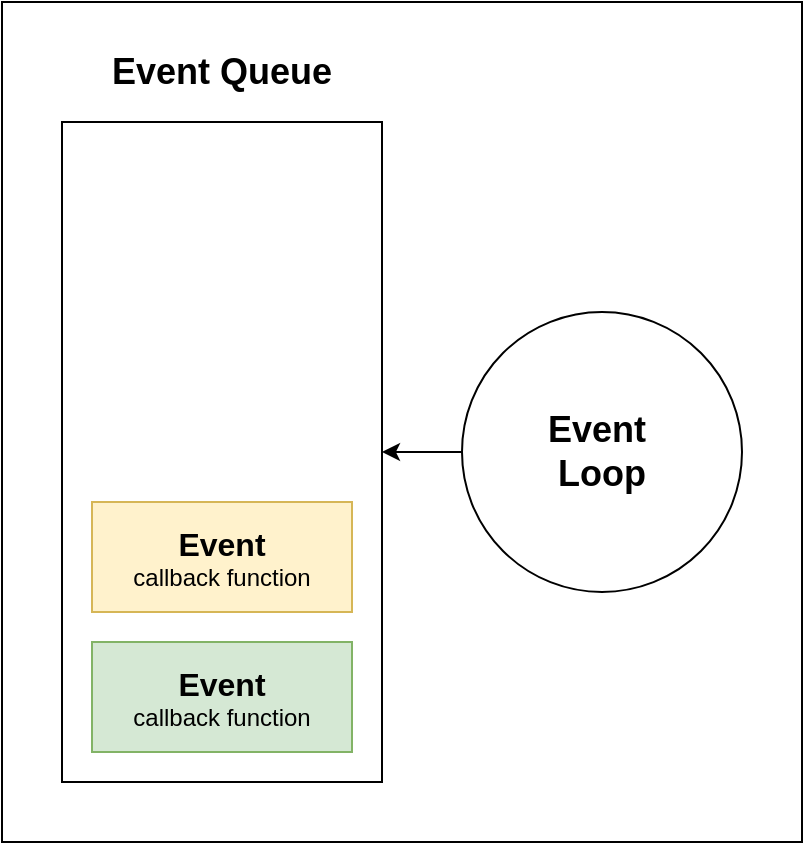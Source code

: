 <mxfile version="21.4.0" type="device" pages="2">
  <diagram name="Page-1" id="5DR9g9Azi6W64938mu2l">
    <mxGraphModel dx="1242" dy="828" grid="1" gridSize="10" guides="1" tooltips="1" connect="1" arrows="1" fold="1" page="1" pageScale="1" pageWidth="827" pageHeight="1169" math="0" shadow="0">
      <root>
        <mxCell id="0" />
        <mxCell id="1" parent="0" />
        <mxCell id="fiDsNhdY71zRaWYxNTFs-1" value="" style="rounded=0;whiteSpace=wrap;html=1;" vertex="1" parent="1">
          <mxGeometry x="170" y="140" width="400" height="420" as="geometry" />
        </mxCell>
        <mxCell id="fiDsNhdY71zRaWYxNTFs-2" value="" style="rounded=0;whiteSpace=wrap;html=1;" vertex="1" parent="1">
          <mxGeometry x="200" y="200" width="160" height="330" as="geometry" />
        </mxCell>
        <mxCell id="fiDsNhdY71zRaWYxNTFs-3" value="Event Queue" style="text;html=1;strokeColor=none;fillColor=none;align=center;verticalAlign=middle;whiteSpace=wrap;rounded=0;fontStyle=1;fontSize=18;" vertex="1" parent="1">
          <mxGeometry x="200" y="160" width="160" height="30" as="geometry" />
        </mxCell>
        <mxCell id="fiDsNhdY71zRaWYxNTFs-5" style="edgeStyle=orthogonalEdgeStyle;rounded=0;orthogonalLoop=1;jettySize=auto;html=1;" edge="1" parent="1" source="fiDsNhdY71zRaWYxNTFs-4" target="fiDsNhdY71zRaWYxNTFs-2">
          <mxGeometry relative="1" as="geometry" />
        </mxCell>
        <mxCell id="fiDsNhdY71zRaWYxNTFs-4" value="Event&amp;nbsp;&lt;br style=&quot;font-size: 18px;&quot;&gt;Loop" style="ellipse;whiteSpace=wrap;html=1;aspect=fixed;fontStyle=1;fontSize=18;" vertex="1" parent="1">
          <mxGeometry x="400" y="295" width="140" height="140" as="geometry" />
        </mxCell>
        <mxCell id="fiDsNhdY71zRaWYxNTFs-6" value="&lt;b&gt;&lt;font style=&quot;font-size: 16px;&quot;&gt;Event&lt;/font&gt;&lt;/b&gt;&lt;br&gt;callback function" style="rounded=0;whiteSpace=wrap;html=1;fillColor=#fff2cc;strokeColor=#d6b656;" vertex="1" parent="1">
          <mxGeometry x="215" y="390" width="130" height="55" as="geometry" />
        </mxCell>
        <mxCell id="fiDsNhdY71zRaWYxNTFs-7" value="&lt;b&gt;&lt;font style=&quot;font-size: 16px;&quot;&gt;Event&lt;/font&gt;&lt;/b&gt;&lt;br&gt;callback function" style="rounded=0;whiteSpace=wrap;html=1;fillColor=#d5e8d4;strokeColor=#82b366;" vertex="1" parent="1">
          <mxGeometry x="215" y="460" width="130" height="55" as="geometry" />
        </mxCell>
      </root>
    </mxGraphModel>
  </diagram>
  <diagram id="5Nz_XBQLYagmOHDu1xBi" name="Page-2">
    <mxGraphModel dx="1035" dy="690" grid="1" gridSize="10" guides="1" tooltips="1" connect="1" arrows="1" fold="1" page="1" pageScale="1" pageWidth="827" pageHeight="1169" math="0" shadow="0">
      <root>
        <mxCell id="0" />
        <mxCell id="1" parent="0" />
        <mxCell id="LDhVt3_cQzlS6mg3urMK-4" style="edgeStyle=orthogonalEdgeStyle;rounded=0;orthogonalLoop=1;jettySize=auto;html=1;entryX=0.079;entryY=0.488;entryDx=0;entryDy=0;entryPerimeter=0;" edge="1" parent="1" source="LDhVt3_cQzlS6mg3urMK-1" target="LDhVt3_cQzlS6mg3urMK-3">
          <mxGeometry relative="1" as="geometry" />
        </mxCell>
        <mxCell id="LDhVt3_cQzlS6mg3urMK-1" value="Client" style="rounded=0;whiteSpace=wrap;html=1;fontStyle=1;fontSize=18;" vertex="1" parent="1">
          <mxGeometry x="79" y="309" width="130" height="70" as="geometry" />
        </mxCell>
        <mxCell id="LDhVt3_cQzlS6mg3urMK-7" style="edgeStyle=orthogonalEdgeStyle;rounded=0;orthogonalLoop=1;jettySize=auto;html=1;" edge="1" parent="1" source="LDhVt3_cQzlS6mg3urMK-2" target="LDhVt3_cQzlS6mg3urMK-6">
          <mxGeometry relative="1" as="geometry" />
        </mxCell>
        <mxCell id="LDhVt3_cQzlS6mg3urMK-2" value="Server" style="rounded=0;whiteSpace=wrap;html=1;fontStyle=1;fontSize=18;" vertex="1" parent="1">
          <mxGeometry x="449" y="310" width="130" height="70" as="geometry" />
        </mxCell>
        <mxCell id="LDhVt3_cQzlS6mg3urMK-5" style="edgeStyle=orthogonalEdgeStyle;rounded=0;orthogonalLoop=1;jettySize=auto;html=1;entryX=0;entryY=0.5;entryDx=0;entryDy=0;" edge="1" parent="1" source="LDhVt3_cQzlS6mg3urMK-3" target="LDhVt3_cQzlS6mg3urMK-2">
          <mxGeometry relative="1" as="geometry" />
        </mxCell>
        <mxCell id="LDhVt3_cQzlS6mg3urMK-3" value="Network" style="ellipse;shape=cloud;whiteSpace=wrap;html=1;" vertex="1" parent="1">
          <mxGeometry x="272.5" y="305" width="120" height="80" as="geometry" />
        </mxCell>
        <mxCell id="LDhVt3_cQzlS6mg3urMK-16" style="edgeStyle=orthogonalEdgeStyle;rounded=0;orthogonalLoop=1;jettySize=auto;html=1;entryX=0;entryY=0.5;entryDx=0;entryDy=0;" edge="1" parent="1" source="LDhVt3_cQzlS6mg3urMK-6" target="LDhVt3_cQzlS6mg3urMK-13">
          <mxGeometry relative="1" as="geometry" />
        </mxCell>
        <mxCell id="LDhVt3_cQzlS6mg3urMK-17" style="edgeStyle=orthogonalEdgeStyle;rounded=0;orthogonalLoop=1;jettySize=auto;html=1;entryX=0;entryY=0.5;entryDx=0;entryDy=0;" edge="1" parent="1" source="LDhVt3_cQzlS6mg3urMK-6" target="LDhVt3_cQzlS6mg3urMK-15">
          <mxGeometry relative="1" as="geometry" />
        </mxCell>
        <mxCell id="LDhVt3_cQzlS6mg3urMK-6" value="DB" style="shape=cylinder3;whiteSpace=wrap;html=1;boundedLbl=1;backgroundOutline=1;size=6.833;fontStyle=1;fontSize=16;" vertex="1" parent="1">
          <mxGeometry x="629" y="305" width="60" height="80" as="geometry" />
        </mxCell>
        <mxCell id="LDhVt3_cQzlS6mg3urMK-8" value="REST&lt;br&gt;GraphQL&lt;br&gt;gRPC&lt;br&gt;SOAP" style="text;html=1;strokeColor=none;fillColor=none;align=center;verticalAlign=middle;whiteSpace=wrap;rounded=0;fontStyle=1;fontSize=18;" vertex="1" parent="1">
          <mxGeometry x="272.5" y="200" width="116" height="90" as="geometry" />
        </mxCell>
        <mxCell id="LDhVt3_cQzlS6mg3urMK-10" value="Create&lt;br&gt;Update&lt;br&gt;Read&lt;br&gt;Delete" style="text;html=1;strokeColor=none;fillColor=none;align=right;verticalAlign=middle;whiteSpace=wrap;rounded=0;fontStyle=1;fontSize=18;" vertex="1" parent="1">
          <mxGeometry x="39" y="420" width="83" height="110" as="geometry" />
        </mxCell>
        <mxCell id="LDhVt3_cQzlS6mg3urMK-11" value="POST&lt;br&gt;PUT / PATCH&lt;br&gt;GET&lt;br&gt;DELETE" style="text;html=1;strokeColor=none;fillColor=none;align=left;verticalAlign=middle;whiteSpace=wrap;rounded=0;fontStyle=1;fontSize=18;" vertex="1" parent="1">
          <mxGeometry x="132" y="420" width="130" height="110" as="geometry" />
        </mxCell>
        <mxCell id="LDhVt3_cQzlS6mg3urMK-12" value="POST /user" style="rounded=0;whiteSpace=wrap;html=1;fontStyle=1;fontSize=15;" vertex="1" parent="1">
          <mxGeometry x="451.5" y="390" width="125" height="40" as="geometry" />
        </mxCell>
        <mxCell id="LDhVt3_cQzlS6mg3urMK-13" value="User" style="rounded=0;whiteSpace=wrap;html=1;" vertex="1" parent="1">
          <mxGeometry x="729" y="309" width="60" height="30" as="geometry" />
        </mxCell>
        <mxCell id="LDhVt3_cQzlS6mg3urMK-15" value="Product" style="rounded=0;whiteSpace=wrap;html=1;" vertex="1" parent="1">
          <mxGeometry x="729" y="349" width="60" height="30" as="geometry" />
        </mxCell>
        <mxCell id="LDhVt3_cQzlS6mg3urMK-18" value="POST&lt;br&gt;PUT / PATCH&lt;br&gt;GET&lt;br&gt;DELETE" style="text;html=1;strokeColor=none;fillColor=none;align=right;verticalAlign=middle;whiteSpace=wrap;rounded=0;fontStyle=1;fontSize=18;" vertex="1" parent="1">
          <mxGeometry x="349" y="460" width="130" height="110" as="geometry" />
        </mxCell>
        <mxCell id="LDhVt3_cQzlS6mg3urMK-19" value="insert into ....&lt;br&gt;update ....&lt;br&gt;select * from ...&lt;br&gt;delete from ..." style="text;html=1;strokeColor=none;fillColor=none;align=left;verticalAlign=middle;whiteSpace=wrap;rounded=0;fontStyle=1;fontSize=18;" vertex="1" parent="1">
          <mxGeometry x="489" y="460" width="190" height="110" as="geometry" />
        </mxCell>
        <mxCell id="LDhVt3_cQzlS6mg3urMK-20" value="Response&lt;br style=&quot;font-size: 14px;&quot;&gt;JSON" style="rounded=1;whiteSpace=wrap;html=1;fontStyle=1;fontSize=14;" vertex="1" parent="1">
          <mxGeometry x="459" y="600" width="110" height="60" as="geometry" />
        </mxCell>
        <mxCell id="LDhVt3_cQzlS6mg3urMK-21" value="REST" style="text;html=1;strokeColor=none;fillColor=none;align=center;verticalAlign=middle;whiteSpace=wrap;rounded=0;fontStyle=1;fontSize=29;" vertex="1" parent="1">
          <mxGeometry x="673" y="80" width="116" height="60" as="geometry" />
        </mxCell>
        <mxCell id="LDhVt3_cQzlS6mg3urMK-22" value="Design Pattern" style="text;html=1;strokeColor=none;fillColor=none;align=center;verticalAlign=middle;whiteSpace=wrap;rounded=0;fontStyle=1;fontSize=18;" vertex="1" parent="1">
          <mxGeometry x="655.5" y="120" width="151" height="40" as="geometry" />
        </mxCell>
        <mxCell id="LDhVt3_cQzlS6mg3urMK-23" value="HTTP" style="text;html=1;strokeColor=none;fillColor=none;align=center;verticalAlign=middle;whiteSpace=wrap;rounded=0;fontStyle=1;fontSize=15;" vertex="1" parent="1">
          <mxGeometry x="302.5" y="390" width="60" height="30" as="geometry" />
        </mxCell>
      </root>
    </mxGraphModel>
  </diagram>
</mxfile>
